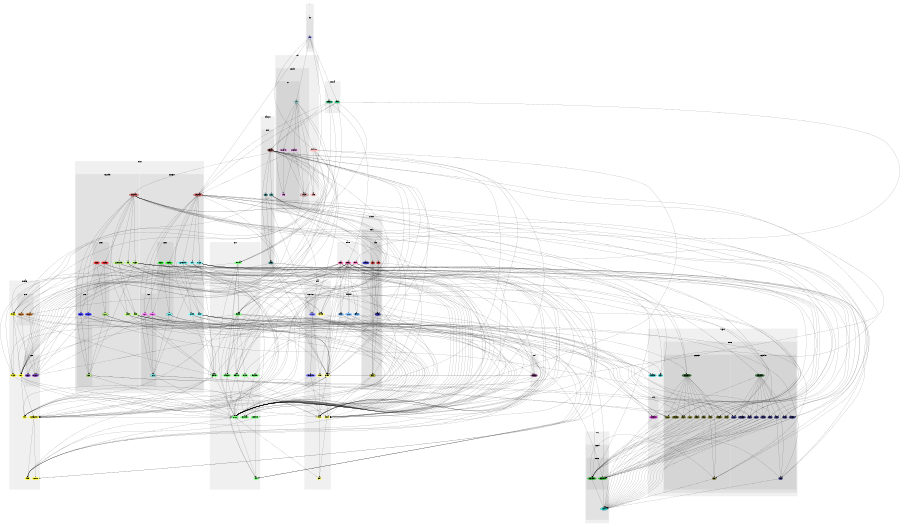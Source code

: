 digraph G {
size="6,4";
ratio="fill";
subgraph cluster_0 {
label=".";
color="#0000000F";
style="filled";
subgraph cluster_1 {
label="app";
color="#0000000F";
style="filled";
u0[label="Main",style="filled",fillcolor="#bbbbff",penwidth="0"];

}

}
subgraph cluster_2 {
label="Build";
color="#0000000F";
style="filled";
u3[label="Firmware",style="filled",fillcolor="#ffbbbb",penwidth="0"];
u9[label="Shake",style="filled",fillcolor="#ffbbbb",penwidth="0"];
subgraph cluster_3 {
label="Compiler";
color="#0000000F";
style="filled";
u4[label="Compiler",style="filled,bold",fillcolor="#ffbbbb"];
subgraph cluster_4 {
label="GCC";
color="#0000000F";
style="filled";
u5[label="GCC",style="filled,bold",fillcolor="#bbffff"];
u6[label="GD32F4xx",style="filled",fillcolor="#ffbbff",penwidth="0"];
u7[label="Config",style="filled",fillcolor="#ffbbff",penwidth="0"];
u8[label="GD32F3x0",style="filled",fillcolor="#ffbbff",penwidth="0"];

}

}

}
subgraph cluster_5 {
label="Core";
color="#0000000F";
style="filled";
u10[label="Context",style="filled",fillcolor="#77ff77",penwidth="0"];
u11[label="Scheduler",style="filled",fillcolor="#77ff77",penwidth="0"];
u12[label="Transport",style="filled",fillcolor="#77ff77",penwidth="0"];
u13[label="Formula",style="filled",fillcolor="#77ff77",penwidth="0"];
u14[label="Domain",style="filled",fillcolor="#77ff77",penwidth="0"];
u15[label="Version",style="filled",fillcolor="#77ff77",penwidth="0"];
u16[label="Handler",style="filled",fillcolor="#77ff77",penwidth="0"];
u17[label="Controller",style="filled",fillcolor="#77ff77",penwidth="0"];
u18[label="Task",style="filled",fillcolor="#77ff77",penwidth="0"];
u19[label="Dispatcher",style="filled",fillcolor="#77ff77",penwidth="0"];
u20[label="Feature",style="filled",fillcolor="#77ff77",penwidth="0"];

}
subgraph cluster_6 {
label="Data";
color="#0000000F";
style="filled";
u21[label="Record",style="filled",fillcolor="#ffff77",penwidth="0"];
u22[label="Buffer",style="filled",fillcolor="#ffff77",penwidth="0"];
u23[label="Area",style="filled",fillcolor="#ffff77",penwidth="0"];
u24[label="Value",style="filled",fillcolor="#ffff77",penwidth="0"];
u25[label="Index",style="filled",fillcolor="#ffff77",penwidth="0"];
u28[label="Serialize",style="filled",fillcolor="#ffff77",penwidth="0"];
subgraph cluster_7 {
label="Concurrent";
color="#0000000F";
style="filled";
u26[label="Queue",style="filled",fillcolor="#7777ff",penwidth="0"];
u27[label="Semaphore",style="filled",fillcolor="#7777ff",penwidth="0"];

}

}
subgraph cluster_8 {
label="Device";
color="#0000000F";
style="filled";
subgraph cluster_9 {
label="GD32F3x0";
color="#0000000F";
style="filled";
u52[label="GD32F3x0",style="filled,bold",fillcolor="#ff7777"];
u42[label="Mac",style="filled",fillcolor="#77ffff",penwidth="0"];
u46[label="SysTick",style="filled",fillcolor="#77ffff",penwidth="0"];
u47[label="SystemClock",style="filled",fillcolor="#77ffff",penwidth="0"];
u50[label="USART",style="filled",fillcolor="#77ffff",penwidth="0"];
u51[label="Timer",style="filled",fillcolor="#77ffff",penwidth="0"];
subgraph cluster_10 {
label="GPIO";
color="#0000000F";
style="filled";
u41[label="GPIO",style="filled,bold",fillcolor="#77ffff"];
u48[label="Input",style="filled",fillcolor="#ff77ff",penwidth="0"];
u49[label="Output",style="filled",fillcolor="#ff77ff",penwidth="0"];

}
subgraph cluster_11 {
label="GPIOs";
color="#0000000F";
style="filled";
u45[label="GPIOs",style="filled,bold",fillcolor="#77ffff"];
u43[label="Inputs",style="filled",fillcolor="#33ff33",penwidth="0"];
u44[label="Outputs",style="filled",fillcolor="#33ff33",penwidth="0"];

}

}
subgraph cluster_12 {
label="GD32F4xx";
color="#0000000F";
style="filled";
u29[label="GD32F4xx",style="filled,bold",fillcolor="#ff7777"];
u31[label="Mac",style="filled",fillcolor="#bbff77",penwidth="0"];
u35[label="SysTick",style="filled",fillcolor="#bbff77",penwidth="0"];
u36[label="SystemClock",style="filled",fillcolor="#bbff77",penwidth="0"];
u39[label="USART",style="filled",fillcolor="#bbff77",penwidth="0"];
u40[label="Timer",style="filled",fillcolor="#bbff77",penwidth="0"];
subgraph cluster_13 {
label="GPIO";
color="#0000000F";
style="filled";
u30[label="GPIO",style="filled,bold",fillcolor="#bbff77"];
u37[label="Input",style="filled",fillcolor="#3333ff",penwidth="0"];
u38[label="Output",style="filled",fillcolor="#3333ff",penwidth="0"];

}
subgraph cluster_14 {
label="GPIOs";
color="#0000000F";
style="filled";
u34[label="GPIOs",style="filled,bold",fillcolor="#bbff77"];
u32[label="Inputs",style="filled",fillcolor="#ff3333",penwidth="0"];
u33[label="Outputs",style="filled",fillcolor="#ff3333",penwidth="0"];

}

}

}
subgraph cluster_15 {
label="Endpoint";
color="#0000000F";
style="filled";
u53[label="Relay",style="filled",fillcolor="#77bbff",penwidth="0"];
u54[label="Groups",style="filled",fillcolor="#77bbff",penwidth="0"];
u55[label="Relays",style="filled",fillcolor="#77bbff",penwidth="0"];

}
subgraph cluster_16 {
label="Feature";
color="#0000000F";
style="filled";
u56[label="Relay",style="filled",fillcolor="#ff77bb",penwidth="0"];
u57[label="Relays",style="filled",fillcolor="#ff77bb",penwidth="0"];
u58[label="Blink",style="filled",fillcolor="#ff77bb",penwidth="0"];

}
subgraph cluster_17 {
label="Formula";
color="#0000000F";
style="filled";
u1[label="Relay12",style="filled",fillcolor="#33bb77",penwidth="0"];
u2[label="Blink",style="filled",fillcolor="#33bb77",penwidth="0"];

}
subgraph cluster_18 {
label="Interface";
color="#0000000F";
style="filled";
u59[label="MCU",style="filled",fillcolor="#ffff33",penwidth="0"];
u60[label="Mac",style="filled",fillcolor="#ffff33",penwidth="0"];
u61[label="Counter",style="filled",fillcolor="#ffff33",penwidth="0"];
u64[label="RS485",style="filled",fillcolor="#ffff33",penwidth="0"];
u65[label="SystemClock",style="filled",fillcolor="#ffff33",penwidth="0"];
u68[label="USART",style="filled",fillcolor="#ffff33",penwidth="0"];
u69[label="Timer",style="filled",fillcolor="#ffff33",penwidth="0"];
subgraph cluster_19 {
label="GPIO";
color="#0000000F";
style="filled";
u66[label="Input",style="filled",fillcolor="#7733bb",penwidth="0"];
u67[label="Output",style="filled",fillcolor="#7733bb",penwidth="0"];

}
subgraph cluster_20 {
label="GPIOs";
color="#0000000F";
style="filled";
u62[label="Inputs",style="filled",fillcolor="#bb7733",penwidth="0"];
u63[label="Outputs",style="filled",fillcolor="#bb7733",penwidth="0"];

}

}
subgraph cluster_21 {
label="Ivory";
color="#0000000F";
style="filled";
subgraph cluster_22 {
label="Support";
color="#0000000F";
style="filled";
u72[label="Support",style="filled,bold",fillcolor="#33ffff"];
subgraph cluster_23 {
label="Device";
color="#0000000F";
style="filled";
u70[label="GD32F4xx",style="filled",fillcolor="#33bb33",penwidth="0"];
u71[label="GD32F3x0",style="filled",fillcolor="#33bb33",penwidth="0"];

}

}

}
subgraph cluster_24 {
label="Protocol";
color="#0000000F";
style="filled";
subgraph cluster_25 {
label="RBUS";
color="#0000000F";
style="filled";
u77[label="RBUS",style="filled,bold",fillcolor="#bbbb33"];
u74[label="Master",style="filled",fillcolor="#3333bb",penwidth="0"];
subgraph cluster_26 {
label="Slave";
color="#0000000F";
style="filled";
u73[label="Slave",style="filled,bold",fillcolor="#3333bb"];
u75[label="Tx",style="filled",fillcolor="#bb3333",penwidth="0"];
u76[label="Rx",style="filled",fillcolor="#bb3333",penwidth="0"];

}

}

}
subgraph cluster_27 {
label="Support";
color="#0000000F";
style="filled";
u79[label="Cast",style="filled",fillcolor="#33bbbb",penwidth="0"];
u80[label="Serialize",style="filled",fillcolor="#33bbbb",penwidth="0"];
subgraph cluster_28 {
label="CMSIS";
color="#0000000F";
style="filled";
u78[label="CoreCM4",style="filled",fillcolor="#bb33bb",penwidth="0"];

}
subgraph cluster_29 {
label="Device";
color="#0000000F";
style="filled";
subgraph cluster_30 {
label="GD32F3x0";
color="#0000000F";
style="filled";
u102[label="GD32F3x0",style="filled,bold",fillcolor="#337733"];
u92[label="GPIO",style="filled",fillcolor="#777733",penwidth="0"];
u93[label="SYSCFG",style="filled",fillcolor="#777733",penwidth="0"];
u94[label="RCU",style="filled",fillcolor="#777733",penwidth="0"];
u95[label="EXTI",style="filled",fillcolor="#777733",penwidth="0"];
u96[label="Misc",style="filled",fillcolor="#777733",penwidth="0"];
u97[label="IRQ",style="filled",fillcolor="#777733",penwidth="0"];
u98[label="DMA",style="filled",fillcolor="#777733",penwidth="0"];
u99[label="USART",style="filled",fillcolor="#777733",penwidth="0"];
u100[label="Timer",style="filled",fillcolor="#777733",penwidth="0"];
u101[label="DBG",style="filled",fillcolor="#777733",penwidth="0"];

}
subgraph cluster_31 {
label="GD32F4xx";
color="#0000000F";
style="filled";
u81[label="GD32F4xx",style="filled,bold",fillcolor="#337733"];
u82[label="GPIO",style="filled",fillcolor="#333377",penwidth="0"];
u83[label="SYSCFG",style="filled",fillcolor="#333377",penwidth="0"];
u84[label="RCU",style="filled",fillcolor="#333377",penwidth="0"];
u85[label="EXTI",style="filled",fillcolor="#333377",penwidth="0"];
u86[label="Misc",style="filled",fillcolor="#333377",penwidth="0"];
u87[label="IRQ",style="filled",fillcolor="#333377",penwidth="0"];
u88[label="DMA",style="filled",fillcolor="#333377",penwidth="0"];
u89[label="USART",style="filled",fillcolor="#333377",penwidth="0"];
u90[label="Timer",style="filled",fillcolor="#333377",penwidth="0"];
u91[label="DBG",style="filled",fillcolor="#333377",penwidth="0"];

}

}

}
subgraph cluster_32 {
label="Transport";
color="#0000000F";
style="filled";
subgraph cluster_33 {
label="RBUS";
color="#0000000F";
style="filled";
u106[label="RBUS",style="filled,bold",fillcolor="#773333"];
u103[label="Data",style="filled",fillcolor="#337777",penwidth="0"];
u104[label="Tx",style="filled",fillcolor="#337777",penwidth="0"];
u105[label="Rx",style="filled",fillcolor="#337777",penwidth="0"];

}

}
subgraph cluster_34 {
label="Util";
color="#0000000F";
style="filled";
u107[label="CRC16",style="filled",fillcolor="#773377",penwidth="0"];

}
u0 -> u1;
u0 -> u2;
u0 -> u3;
u0 -> u4;
u0 -> u5;
u0 -> u52;
u1 -> u13;
u1 -> u52;
u1 -> u57;
u1 -> u64;
u1 -> u106;
u2 -> u13;
u2 -> u52;
u2 -> u58;
u2 -> u64;
u2 -> u106;
u3 -> u9;
u3 -> u10;
u3 -> u11;
u3 -> u13;
u3 -> u14;
u3 -> u20;
u3 -> u59;
u4 -> u59;
u5 -> u3;
u5 -> u4;
u5 -> u6;
u5 -> u7;
u5 -> u8;
u5 -> u9;
u5 -> u13;
u5 -> u59;
u6 -> u4;
u6 -> u7;
u6 -> u29;
u6 -> u59;
u8 -> u4;
u8 -> u7;
u8 -> u52;
u8 -> u59;
u10 -> u18;
u11 -> u18;
u11 -> u65;
u11 -> u69;
u12 -> u10;
u12 -> u18;
u12 -> u22;
u13 -> u10;
u13 -> u12;
u13 -> u14;
u13 -> u20;
u13 -> u59;
u14 -> u10;
u14 -> u12;
u14 -> u15;
u14 -> u20;
u14 -> u21;
u14 -> u22;
u14 -> u24;
u14 -> u59;
u14 -> u60;
u14 -> u65;
u14 -> u79;
u14 -> u80;
u15 -> u10;
u15 -> u21;
u16 -> u10;
u17 -> u22;
u19 -> u17;
u19 -> u22;
u20 -> u17;
u20 -> u18;
u21 -> u10;
u21 -> u23;
u22 -> u10;
u22 -> u24;
u23 -> u10;
u24 -> u10;
u24 -> u23;
u25 -> u10;
u25 -> u24;
u26 -> u10;
u26 -> u25;
u26 -> u27;
u27 -> u10;
u27 -> u24;
u28 -> u80;
u29 -> u10;
u29 -> u30;
u29 -> u31;
u29 -> u33;
u29 -> u35;
u29 -> u36;
u29 -> u37;
u29 -> u38;
u29 -> u39;
u29 -> u40;
u29 -> u59;
u29 -> u60;
u29 -> u65;
u29 -> u81;
u29 -> u82;
u29 -> u84;
u29 -> u87;
u29 -> u88;
u29 -> u89;
u30 -> u10;
u30 -> u82;
u30 -> u84;
u31 -> u22;
u31 -> u28;
u31 -> u60;
u31 -> u91;
u32 -> u10;
u32 -> u21;
u32 -> u34;
u32 -> u37;
u32 -> u62;
u33 -> u10;
u33 -> u21;
u33 -> u34;
u33 -> u38;
u33 -> u63;
u33 -> u82;
u34 -> u10;
u34 -> u21;
u34 -> u30;
u34 -> u70;
u35 -> u10;
u35 -> u16;
u35 -> u69;
u35 -> u78;
u36 -> u10;
u36 -> u35;
u36 -> u40;
u36 -> u65;
u36 -> u90;
u37 -> u10;
u37 -> u30;
u37 -> u66;
u37 -> u82;
u38 -> u10;
u38 -> u30;
u38 -> u67;
u38 -> u82;
u39 -> u10;
u39 -> u16;
u39 -> u30;
u39 -> u68;
u39 -> u70;
u39 -> u79;
u39 -> u84;
u39 -> u86;
u39 -> u87;
u39 -> u88;
u39 -> u89;
u40 -> u10;
u40 -> u16;
u40 -> u61;
u40 -> u69;
u40 -> u84;
u40 -> u86;
u40 -> u87;
u40 -> u90;
u41 -> u10;
u41 -> u92;
u41 -> u94;
u42 -> u22;
u42 -> u28;
u42 -> u60;
u42 -> u101;
u43 -> u10;
u43 -> u21;
u43 -> u45;
u43 -> u48;
u43 -> u62;
u44 -> u10;
u44 -> u21;
u44 -> u45;
u44 -> u49;
u44 -> u63;
u44 -> u92;
u45 -> u10;
u45 -> u21;
u45 -> u41;
u45 -> u71;
u46 -> u10;
u46 -> u16;
u46 -> u69;
u46 -> u78;
u47 -> u10;
u47 -> u46;
u47 -> u51;
u47 -> u65;
u47 -> u100;
u48 -> u10;
u48 -> u41;
u48 -> u66;
u48 -> u92;
u49 -> u10;
u49 -> u41;
u49 -> u67;
u49 -> u92;
u50 -> u10;
u50 -> u16;
u50 -> u41;
u50 -> u68;
u50 -> u71;
u50 -> u79;
u50 -> u94;
u50 -> u96;
u50 -> u97;
u50 -> u98;
u50 -> u99;
u50 -> u102;
u51 -> u10;
u51 -> u16;
u51 -> u61;
u51 -> u69;
u51 -> u94;
u51 -> u96;
u51 -> u97;
u51 -> u100;
u51 -> u102;
u52 -> u10;
u52 -> u41;
u52 -> u42;
u52 -> u44;
u52 -> u46;
u52 -> u47;
u52 -> u48;
u52 -> u49;
u52 -> u50;
u52 -> u51;
u52 -> u59;
u52 -> u60;
u52 -> u65;
u52 -> u92;
u52 -> u94;
u52 -> u97;
u52 -> u98;
u52 -> u99;
u52 -> u102;
u53 -> u10;
u53 -> u22;
u53 -> u24;
u53 -> u57;
u53 -> u67;
u54 -> u10;
u54 -> u21;
u54 -> u22;
u54 -> u28;
u55 -> u10;
u55 -> u21;
u55 -> u22;
u55 -> u28;
u56 -> u10;
u56 -> u12;
u56 -> u14;
u56 -> u17;
u56 -> u18;
u56 -> u20;
u56 -> u22;
u56 -> u24;
u56 -> u53;
u56 -> u59;
u56 -> u67;
u57 -> u10;
u57 -> u12;
u57 -> u14;
u57 -> u17;
u57 -> u18;
u57 -> u20;
u57 -> u21;
u57 -> u22;
u57 -> u24;
u57 -> u25;
u57 -> u28;
u57 -> u54;
u57 -> u55;
u57 -> u59;
u57 -> u63;
u57 -> u65;
u58 -> u10;
u58 -> u14;
u58 -> u17;
u58 -> u18;
u58 -> u20;
u58 -> u24;
u58 -> u59;
u58 -> u67;
u58 -> u69;
u59 -> u10;
u59 -> u22;
u59 -> u24;
u59 -> u60;
u59 -> u65;
u60 -> u10;
u60 -> u22;
u62 -> u10;
u62 -> u66;
u63 -> u10;
u63 -> u67;
u64 -> u10;
u64 -> u14;
u64 -> u16;
u64 -> u59;
u64 -> u67;
u64 -> u68;
u65 -> u10;
u65 -> u16;
u65 -> u24;
u65 -> u61;
u65 -> u69;
u68 -> u10;
u68 -> u16;
u69 -> u10;
u69 -> u16;
u70 -> u72;
u71 -> u72;
u73 -> u10;
u73 -> u15;
u73 -> u21;
u73 -> u22;
u73 -> u24;
u73 -> u77;
u73 -> u107;
u75 -> u22;
u75 -> u73;
u75 -> u77;
u75 -> u107;
u76 -> u73;
u76 -> u77;
u76 -> u107;
u77 -> u21;
u77 -> u22;
u77 -> u24;
u77 -> u107;
u78 -> u72;
u81 -> u78;
u81 -> u82;
u81 -> u83;
u81 -> u84;
u81 -> u85;
u81 -> u86;
u81 -> u87;
u81 -> u88;
u81 -> u89;
u81 -> u90;
u81 -> u91;
u82 -> u70;
u82 -> u72;
u83 -> u70;
u83 -> u72;
u84 -> u70;
u84 -> u72;
u85 -> u70;
u85 -> u72;
u86 -> u70;
u86 -> u72;
u86 -> u87;
u87 -> u70;
u87 -> u72;
u88 -> u70;
u88 -> u72;
u89 -> u70;
u89 -> u72;
u90 -> u70;
u90 -> u72;
u91 -> u70;
u91 -> u72;
u92 -> u71;
u92 -> u72;
u93 -> u71;
u93 -> u72;
u94 -> u71;
u94 -> u72;
u95 -> u71;
u95 -> u72;
u96 -> u71;
u96 -> u72;
u96 -> u97;
u97 -> u71;
u97 -> u72;
u98 -> u71;
u98 -> u72;
u99 -> u71;
u99 -> u72;
u100 -> u71;
u100 -> u72;
u101 -> u71;
u101 -> u72;
u102 -> u78;
u102 -> u92;
u102 -> u93;
u102 -> u94;
u102 -> u95;
u102 -> u96;
u102 -> u97;
u102 -> u98;
u102 -> u99;
u102 -> u100;
u102 -> u101;
u103 -> u22;
u103 -> u24;
u103 -> u26;
u103 -> u64;
u103 -> u65;
u103 -> u73;
u104 -> u22;
u104 -> u26;
u104 -> u64;
u104 -> u65;
u104 -> u73;
u104 -> u75;
u104 -> u77;
u104 -> u103;
u105 -> u26;
u105 -> u76;
u105 -> u103;
u106 -> u10;
u106 -> u12;
u106 -> u14;
u106 -> u16;
u106 -> u18;
u106 -> u19;
u106 -> u22;
u106 -> u24;
u106 -> u26;
u106 -> u59;
u106 -> u60;
u106 -> u64;
u106 -> u65;
u106 -> u73;
u106 -> u103;
u106 -> u104;
u106 -> u105;
u107 -> u10;
u107 -> u21;

}
